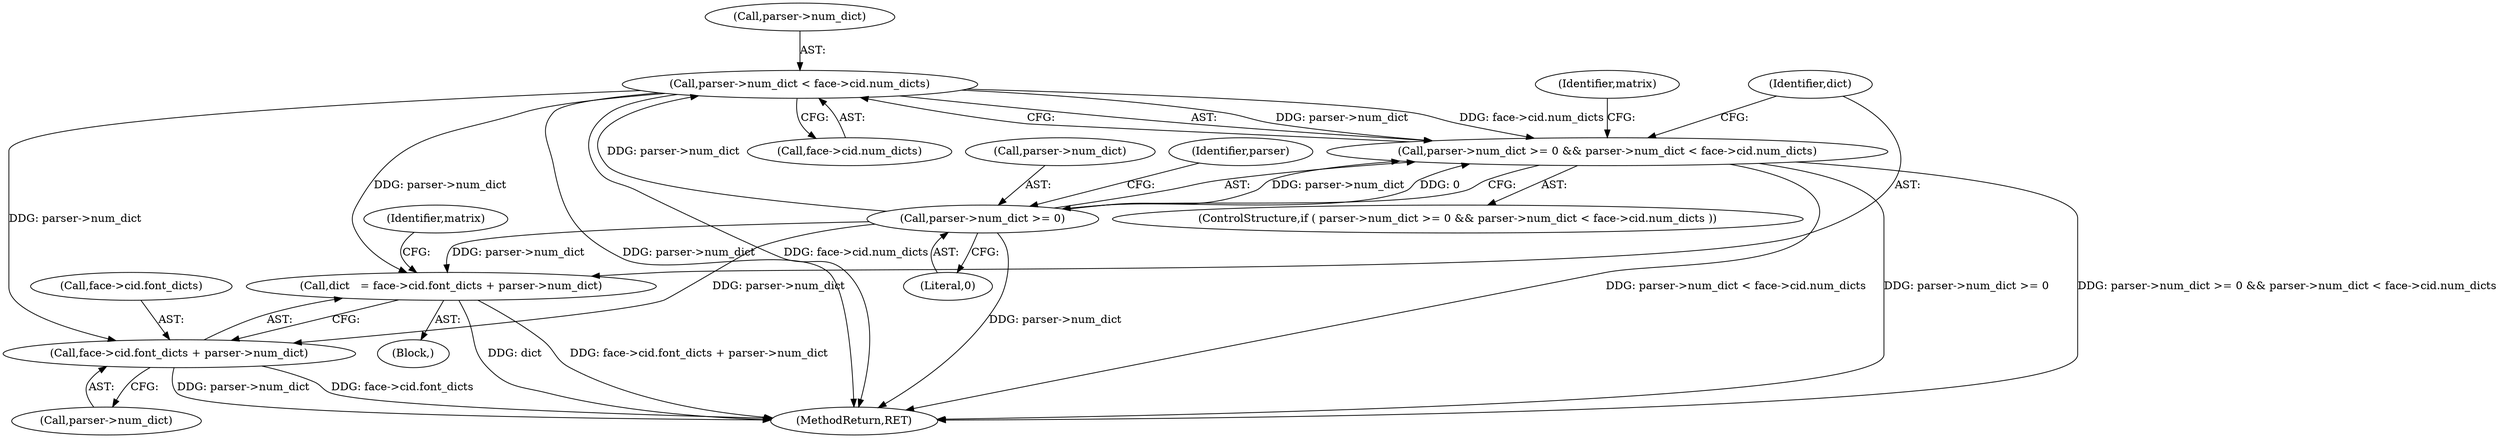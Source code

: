 digraph "0_savannah_8b281f83e8516535756f92dbf90940ac44bd45e1@pointer" {
"1000126" [label="(Call,parser->num_dict < face->cid.num_dicts)"];
"1000121" [label="(Call,parser->num_dict >= 0)"];
"1000120" [label="(Call,parser->num_dict >= 0 && parser->num_dict < face->cid.num_dicts)"];
"1000138" [label="(Call,dict   = face->cid.font_dicts + parser->num_dict)"];
"1000140" [label="(Call,face->cid.font_dicts + parser->num_dict)"];
"1000135" [label="(Block,)"];
"1000139" [label="(Identifier,dict)"];
"1000121" [label="(Call,parser->num_dict >= 0)"];
"1000119" [label="(ControlStructure,if ( parser->num_dict >= 0 && parser->num_dict < face->cid.num_dicts ))"];
"1000190" [label="(Identifier,matrix)"];
"1000150" [label="(Identifier,matrix)"];
"1000122" [label="(Call,parser->num_dict)"];
"1000126" [label="(Call,parser->num_dict < face->cid.num_dicts)"];
"1000138" [label="(Call,dict   = face->cid.font_dicts + parser->num_dict)"];
"1000146" [label="(Call,parser->num_dict)"];
"1000120" [label="(Call,parser->num_dict >= 0 && parser->num_dict < face->cid.num_dicts)"];
"1000248" [label="(MethodReturn,RET)"];
"1000127" [label="(Call,parser->num_dict)"];
"1000125" [label="(Literal,0)"];
"1000140" [label="(Call,face->cid.font_dicts + parser->num_dict)"];
"1000130" [label="(Call,face->cid.num_dicts)"];
"1000128" [label="(Identifier,parser)"];
"1000141" [label="(Call,face->cid.font_dicts)"];
"1000126" -> "1000120"  [label="AST: "];
"1000126" -> "1000130"  [label="CFG: "];
"1000127" -> "1000126"  [label="AST: "];
"1000130" -> "1000126"  [label="AST: "];
"1000120" -> "1000126"  [label="CFG: "];
"1000126" -> "1000248"  [label="DDG: parser->num_dict"];
"1000126" -> "1000248"  [label="DDG: face->cid.num_dicts"];
"1000126" -> "1000120"  [label="DDG: parser->num_dict"];
"1000126" -> "1000120"  [label="DDG: face->cid.num_dicts"];
"1000121" -> "1000126"  [label="DDG: parser->num_dict"];
"1000126" -> "1000138"  [label="DDG: parser->num_dict"];
"1000126" -> "1000140"  [label="DDG: parser->num_dict"];
"1000121" -> "1000120"  [label="AST: "];
"1000121" -> "1000125"  [label="CFG: "];
"1000122" -> "1000121"  [label="AST: "];
"1000125" -> "1000121"  [label="AST: "];
"1000128" -> "1000121"  [label="CFG: "];
"1000120" -> "1000121"  [label="CFG: "];
"1000121" -> "1000248"  [label="DDG: parser->num_dict"];
"1000121" -> "1000120"  [label="DDG: parser->num_dict"];
"1000121" -> "1000120"  [label="DDG: 0"];
"1000121" -> "1000138"  [label="DDG: parser->num_dict"];
"1000121" -> "1000140"  [label="DDG: parser->num_dict"];
"1000120" -> "1000119"  [label="AST: "];
"1000139" -> "1000120"  [label="CFG: "];
"1000190" -> "1000120"  [label="CFG: "];
"1000120" -> "1000248"  [label="DDG: parser->num_dict < face->cid.num_dicts"];
"1000120" -> "1000248"  [label="DDG: parser->num_dict >= 0"];
"1000120" -> "1000248"  [label="DDG: parser->num_dict >= 0 && parser->num_dict < face->cid.num_dicts"];
"1000138" -> "1000135"  [label="AST: "];
"1000138" -> "1000140"  [label="CFG: "];
"1000139" -> "1000138"  [label="AST: "];
"1000140" -> "1000138"  [label="AST: "];
"1000150" -> "1000138"  [label="CFG: "];
"1000138" -> "1000248"  [label="DDG: dict"];
"1000138" -> "1000248"  [label="DDG: face->cid.font_dicts + parser->num_dict"];
"1000140" -> "1000146"  [label="CFG: "];
"1000141" -> "1000140"  [label="AST: "];
"1000146" -> "1000140"  [label="AST: "];
"1000140" -> "1000248"  [label="DDG: face->cid.font_dicts"];
"1000140" -> "1000248"  [label="DDG: parser->num_dict"];
}
